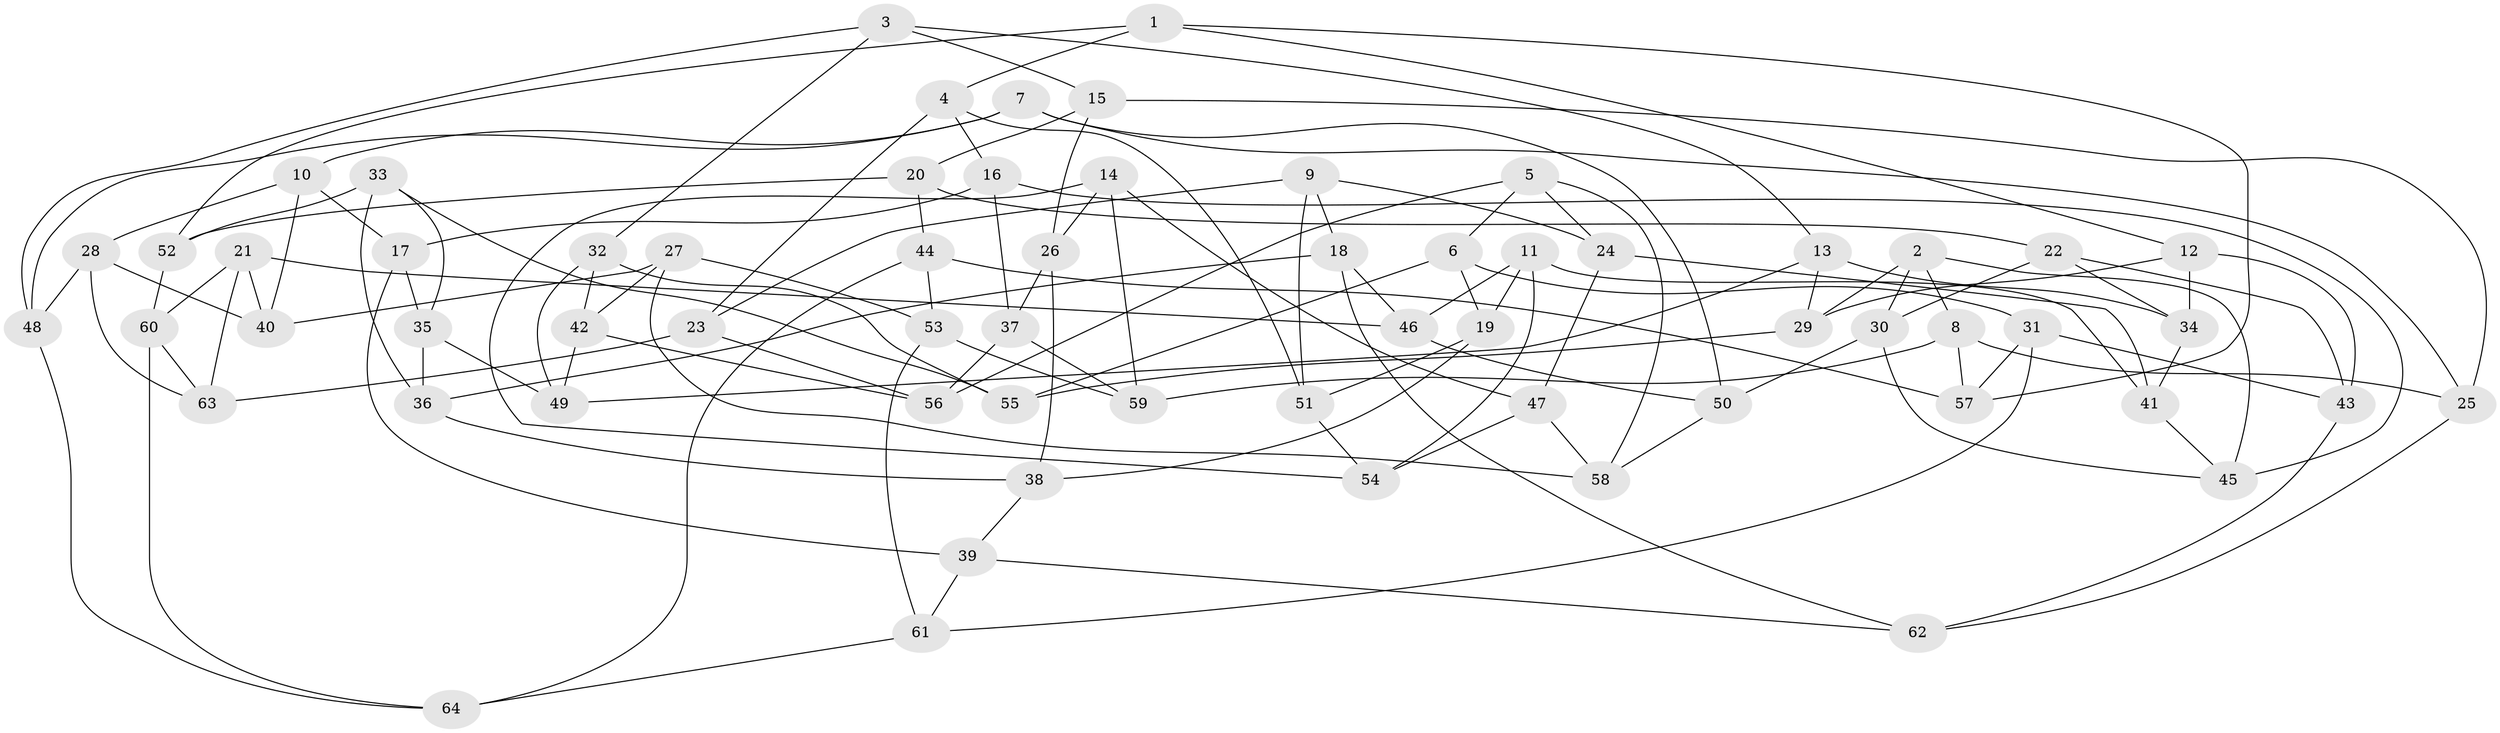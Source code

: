 // Generated by graph-tools (version 1.1) at 2025/37/03/09/25 02:37:47]
// undirected, 64 vertices, 128 edges
graph export_dot {
graph [start="1"]
  node [color=gray90,style=filled];
  1;
  2;
  3;
  4;
  5;
  6;
  7;
  8;
  9;
  10;
  11;
  12;
  13;
  14;
  15;
  16;
  17;
  18;
  19;
  20;
  21;
  22;
  23;
  24;
  25;
  26;
  27;
  28;
  29;
  30;
  31;
  32;
  33;
  34;
  35;
  36;
  37;
  38;
  39;
  40;
  41;
  42;
  43;
  44;
  45;
  46;
  47;
  48;
  49;
  50;
  51;
  52;
  53;
  54;
  55;
  56;
  57;
  58;
  59;
  60;
  61;
  62;
  63;
  64;
  1 -- 4;
  1 -- 12;
  1 -- 52;
  1 -- 57;
  2 -- 8;
  2 -- 30;
  2 -- 29;
  2 -- 45;
  3 -- 13;
  3 -- 15;
  3 -- 32;
  3 -- 48;
  4 -- 23;
  4 -- 51;
  4 -- 16;
  5 -- 56;
  5 -- 58;
  5 -- 24;
  5 -- 6;
  6 -- 55;
  6 -- 31;
  6 -- 19;
  7 -- 50;
  7 -- 10;
  7 -- 25;
  7 -- 48;
  8 -- 59;
  8 -- 57;
  8 -- 25;
  9 -- 18;
  9 -- 24;
  9 -- 23;
  9 -- 51;
  10 -- 40;
  10 -- 17;
  10 -- 28;
  11 -- 46;
  11 -- 54;
  11 -- 41;
  11 -- 19;
  12 -- 34;
  12 -- 29;
  12 -- 43;
  13 -- 34;
  13 -- 49;
  13 -- 29;
  14 -- 47;
  14 -- 59;
  14 -- 26;
  14 -- 54;
  15 -- 26;
  15 -- 20;
  15 -- 25;
  16 -- 37;
  16 -- 17;
  16 -- 45;
  17 -- 39;
  17 -- 35;
  18 -- 36;
  18 -- 62;
  18 -- 46;
  19 -- 51;
  19 -- 38;
  20 -- 52;
  20 -- 44;
  20 -- 22;
  21 -- 40;
  21 -- 46;
  21 -- 63;
  21 -- 60;
  22 -- 34;
  22 -- 30;
  22 -- 43;
  23 -- 63;
  23 -- 56;
  24 -- 41;
  24 -- 47;
  25 -- 62;
  26 -- 37;
  26 -- 38;
  27 -- 42;
  27 -- 58;
  27 -- 53;
  27 -- 40;
  28 -- 48;
  28 -- 40;
  28 -- 63;
  29 -- 55;
  30 -- 45;
  30 -- 50;
  31 -- 61;
  31 -- 57;
  31 -- 43;
  32 -- 49;
  32 -- 55;
  32 -- 42;
  33 -- 36;
  33 -- 52;
  33 -- 35;
  33 -- 55;
  34 -- 41;
  35 -- 36;
  35 -- 49;
  36 -- 38;
  37 -- 59;
  37 -- 56;
  38 -- 39;
  39 -- 62;
  39 -- 61;
  41 -- 45;
  42 -- 56;
  42 -- 49;
  43 -- 62;
  44 -- 64;
  44 -- 57;
  44 -- 53;
  46 -- 50;
  47 -- 54;
  47 -- 58;
  48 -- 64;
  50 -- 58;
  51 -- 54;
  52 -- 60;
  53 -- 59;
  53 -- 61;
  60 -- 64;
  60 -- 63;
  61 -- 64;
}
